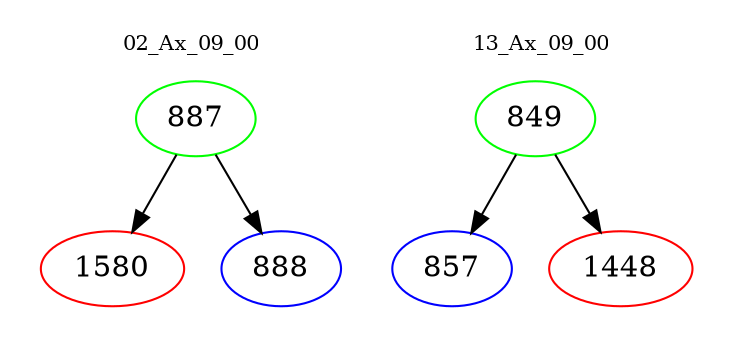 digraph{
subgraph cluster_0 {
color = white
label = "02_Ax_09_00";
fontsize=10;
T0_887 [label="887", color="green"]
T0_887 -> T0_1580 [color="black"]
T0_1580 [label="1580", color="red"]
T0_887 -> T0_888 [color="black"]
T0_888 [label="888", color="blue"]
}
subgraph cluster_1 {
color = white
label = "13_Ax_09_00";
fontsize=10;
T1_849 [label="849", color="green"]
T1_849 -> T1_857 [color="black"]
T1_857 [label="857", color="blue"]
T1_849 -> T1_1448 [color="black"]
T1_1448 [label="1448", color="red"]
}
}
